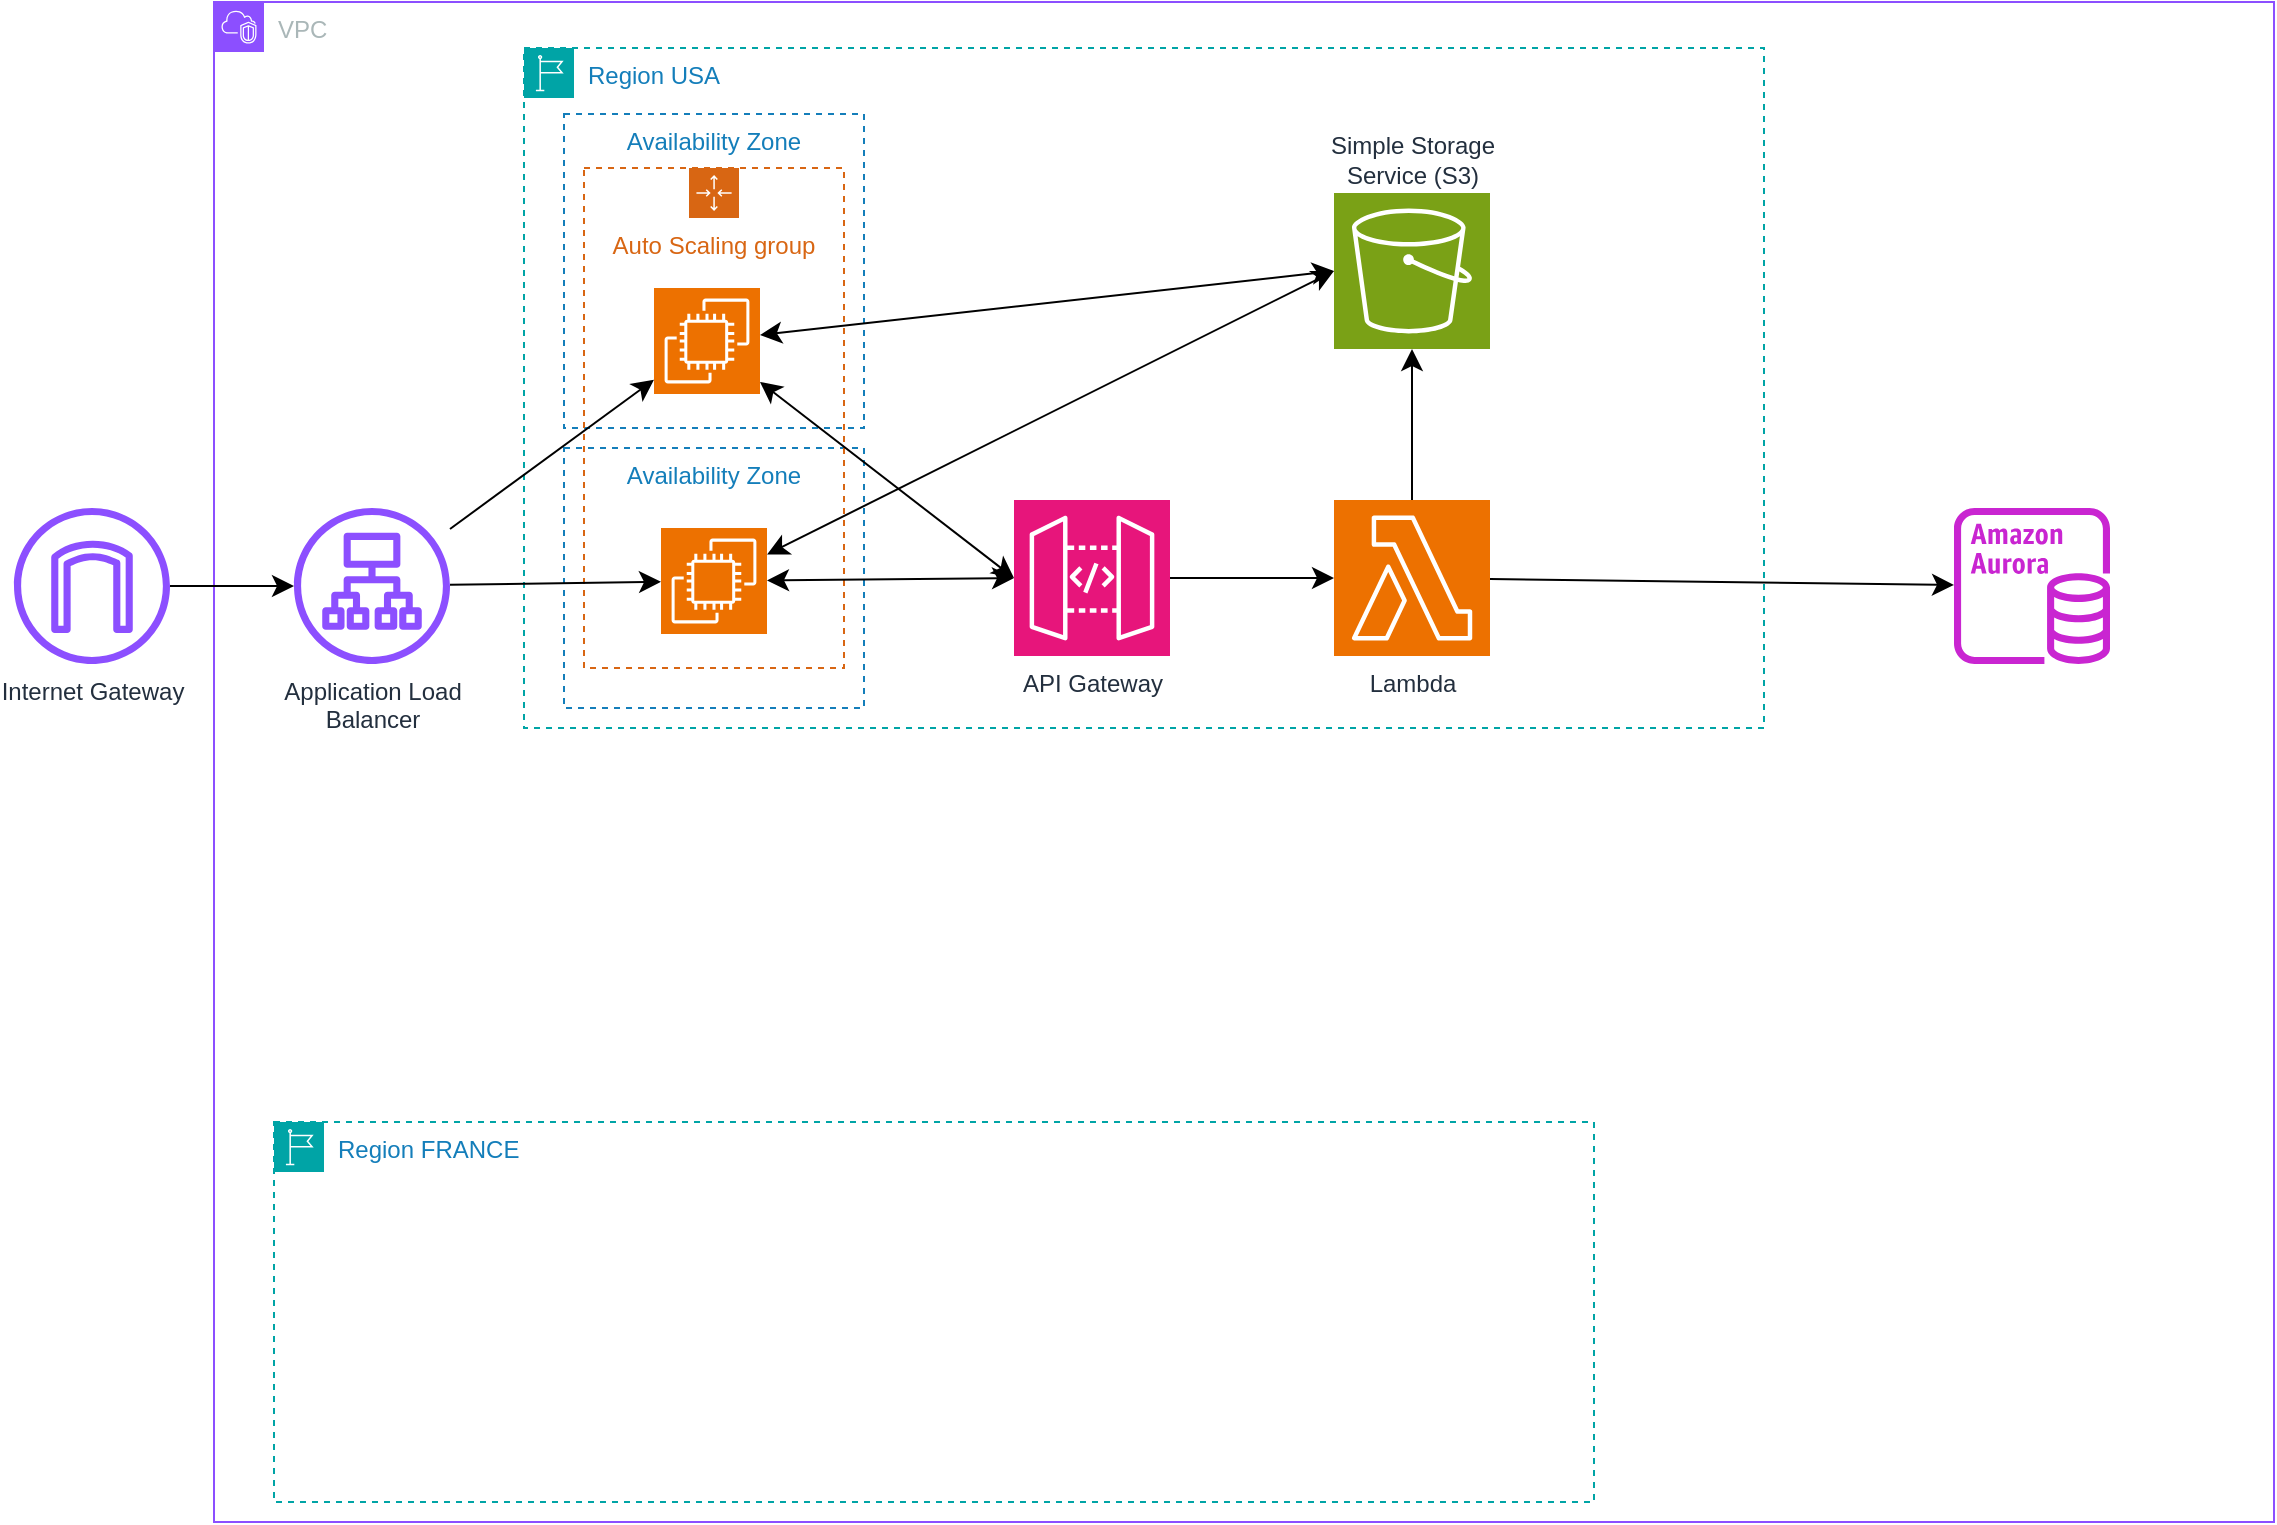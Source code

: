 <mxfile version="26.0.4">
  <diagram id="Ht1M8jgEwFfnCIfOTk4-" name="Page-1">
    <mxGraphModel dx="1434" dy="824" grid="1" gridSize="10" guides="1" tooltips="1" connect="1" arrows="1" fold="1" page="1" pageScale="1" pageWidth="1169" pageHeight="827" math="0" shadow="0">
      <root>
        <mxCell id="0" />
        <mxCell id="1" parent="0" />
        <mxCell id="S2NnFLnJoWz1vfSgh-SL-4" value="VPC" style="points=[[0,0],[0.25,0],[0.5,0],[0.75,0],[1,0],[1,0.25],[1,0.5],[1,0.75],[1,1],[0.75,1],[0.5,1],[0.25,1],[0,1],[0,0.75],[0,0.5],[0,0.25]];outlineConnect=0;gradientColor=none;html=1;whiteSpace=wrap;fontSize=12;fontStyle=0;container=1;pointerEvents=0;collapsible=0;recursiveResize=0;shape=mxgraph.aws4.group;grIcon=mxgraph.aws4.group_vpc2;strokeColor=#8C4FFF;fillColor=none;verticalAlign=top;align=left;spacingLeft=30;fontColor=#AAB7B8;dashed=0;" parent="1" vertex="1">
          <mxGeometry x="120" y="67" width="1030" height="760" as="geometry" />
        </mxCell>
        <mxCell id="S2NnFLnJoWz1vfSgh-SL-5" value="Region USA" style="points=[[0,0],[0.25,0],[0.5,0],[0.75,0],[1,0],[1,0.25],[1,0.5],[1,0.75],[1,1],[0.75,1],[0.5,1],[0.25,1],[0,1],[0,0.75],[0,0.5],[0,0.25]];outlineConnect=0;gradientColor=none;html=1;whiteSpace=wrap;fontSize=12;fontStyle=0;container=1;pointerEvents=0;collapsible=0;recursiveResize=0;shape=mxgraph.aws4.group;grIcon=mxgraph.aws4.group_region;strokeColor=#00A4A6;fillColor=none;verticalAlign=top;align=left;spacingLeft=30;fontColor=#147EBA;dashed=1;" parent="S2NnFLnJoWz1vfSgh-SL-4" vertex="1">
          <mxGeometry x="155" y="23" width="620" height="340" as="geometry" />
        </mxCell>
        <mxCell id="hwHYz0z9tD9XKouha8d3-1" value="Availability Zone" style="fillColor=none;strokeColor=#147EBA;dashed=1;verticalAlign=top;fontStyle=0;fontColor=#147EBA;whiteSpace=wrap;html=1;" vertex="1" parent="S2NnFLnJoWz1vfSgh-SL-5">
          <mxGeometry x="20" y="33" width="150" height="157" as="geometry" />
        </mxCell>
        <mxCell id="hwHYz0z9tD9XKouha8d3-2" value="Availability Zone" style="fillColor=none;strokeColor=#147EBA;dashed=1;verticalAlign=top;fontStyle=0;fontColor=#147EBA;whiteSpace=wrap;html=1;" vertex="1" parent="S2NnFLnJoWz1vfSgh-SL-5">
          <mxGeometry x="20" y="200" width="150" height="130" as="geometry" />
        </mxCell>
        <mxCell id="hwHYz0z9tD9XKouha8d3-3" value="Auto Scaling group" style="points=[[0,0],[0.25,0],[0.5,0],[0.75,0],[1,0],[1,0.25],[1,0.5],[1,0.75],[1,1],[0.75,1],[0.5,1],[0.25,1],[0,1],[0,0.75],[0,0.5],[0,0.25]];outlineConnect=0;gradientColor=none;html=1;whiteSpace=wrap;fontSize=12;fontStyle=0;container=1;pointerEvents=0;collapsible=0;recursiveResize=0;shape=mxgraph.aws4.groupCenter;grIcon=mxgraph.aws4.group_auto_scaling_group;grStroke=1;strokeColor=#D86613;fillColor=none;verticalAlign=top;align=center;fontColor=#D86613;dashed=1;spacingTop=25;" vertex="1" parent="S2NnFLnJoWz1vfSgh-SL-5">
          <mxGeometry x="30" y="60" width="130" height="250" as="geometry" />
        </mxCell>
        <mxCell id="hwHYz0z9tD9XKouha8d3-5" value="" style="sketch=0;points=[[0,0,0],[0.25,0,0],[0.5,0,0],[0.75,0,0],[1,0,0],[0,1,0],[0.25,1,0],[0.5,1,0],[0.75,1,0],[1,1,0],[0,0.25,0],[0,0.5,0],[0,0.75,0],[1,0.25,0],[1,0.5,0],[1,0.75,0]];outlineConnect=0;fontColor=#232F3E;fillColor=#ED7100;strokeColor=#ffffff;dashed=0;verticalLabelPosition=bottom;verticalAlign=top;align=center;html=1;fontSize=12;fontStyle=0;aspect=fixed;shape=mxgraph.aws4.resourceIcon;resIcon=mxgraph.aws4.ec2;" vertex="1" parent="hwHYz0z9tD9XKouha8d3-3">
          <mxGeometry x="35" y="60" width="53" height="53" as="geometry" />
        </mxCell>
        <mxCell id="hwHYz0z9tD9XKouha8d3-6" value="" style="sketch=0;points=[[0,0,0],[0.25,0,0],[0.5,0,0],[0.75,0,0],[1,0,0],[0,1,0],[0.25,1,0],[0.5,1,0],[0.75,1,0],[1,1,0],[0,0.25,0],[0,0.5,0],[0,0.75,0],[1,0.25,0],[1,0.5,0],[1,0.75,0]];outlineConnect=0;fontColor=#232F3E;fillColor=#ED7100;strokeColor=#ffffff;dashed=0;verticalLabelPosition=bottom;verticalAlign=top;align=center;html=1;fontSize=12;fontStyle=0;aspect=fixed;shape=mxgraph.aws4.resourceIcon;resIcon=mxgraph.aws4.ec2;" vertex="1" parent="hwHYz0z9tD9XKouha8d3-3">
          <mxGeometry x="38.5" y="180" width="53" height="53" as="geometry" />
        </mxCell>
        <mxCell id="hwHYz0z9tD9XKouha8d3-24" style="edgeStyle=none;curved=1;rounded=0;orthogonalLoop=1;jettySize=auto;html=1;fontSize=12;startSize=8;endSize=8;" edge="1" parent="S2NnFLnJoWz1vfSgh-SL-5" source="hwHYz0z9tD9XKouha8d3-16" target="S2NnFLnJoWz1vfSgh-SL-38">
          <mxGeometry relative="1" as="geometry" />
        </mxCell>
        <mxCell id="hwHYz0z9tD9XKouha8d3-16" value="&lt;div&gt;API Gateway&lt;/div&gt;" style="sketch=0;points=[[0,0,0],[0.25,0,0],[0.5,0,0],[0.75,0,0],[1,0,0],[0,1,0],[0.25,1,0],[0.5,1,0],[0.75,1,0],[1,1,0],[0,0.25,0],[0,0.5,0],[0,0.75,0],[1,0.25,0],[1,0.5,0],[1,0.75,0]];outlineConnect=0;fontColor=#232F3E;fillColor=#E7157B;strokeColor=#ffffff;dashed=0;verticalLabelPosition=bottom;verticalAlign=top;align=center;html=1;fontSize=12;fontStyle=0;aspect=fixed;shape=mxgraph.aws4.resourceIcon;resIcon=mxgraph.aws4.api_gateway;" vertex="1" parent="S2NnFLnJoWz1vfSgh-SL-5">
          <mxGeometry x="245" y="226" width="78" height="78" as="geometry" />
        </mxCell>
        <mxCell id="S2NnFLnJoWz1vfSgh-SL-38" value="Lambda" style="sketch=0;points=[[0,0,0],[0.25,0,0],[0.5,0,0],[0.75,0,0],[1,0,0],[0,1,0],[0.25,1,0],[0.5,1,0],[0.75,1,0],[1,1,0],[0,0.25,0],[0,0.5,0],[0,0.75,0],[1,0.25,0],[1,0.5,0],[1,0.75,0]];outlineConnect=0;fontColor=#232F3E;fillColor=#ED7100;strokeColor=#ffffff;dashed=0;verticalLabelPosition=bottom;verticalAlign=top;align=center;html=1;fontSize=12;fontStyle=0;aspect=fixed;shape=mxgraph.aws4.resourceIcon;resIcon=mxgraph.aws4.lambda;" parent="S2NnFLnJoWz1vfSgh-SL-5" vertex="1">
          <mxGeometry x="405" y="226" width="78" height="78" as="geometry" />
        </mxCell>
        <mxCell id="hwHYz0z9tD9XKouha8d3-18" value="&lt;div&gt;Simple Storage&lt;/div&gt;&lt;div&gt;Service (S3)&lt;br&gt;&lt;/div&gt;" style="sketch=0;points=[[0,0,0],[0.25,0,0],[0.5,0,0],[0.75,0,0],[1,0,0],[0,1,0],[0.25,1,0],[0.5,1,0],[0.75,1,0],[1,1,0],[0,0.25,0],[0,0.5,0],[0,0.75,0],[1,0.25,0],[1,0.5,0],[1,0.75,0]];outlineConnect=0;fontColor=#232F3E;fillColor=#7AA116;strokeColor=#ffffff;dashed=0;verticalLabelPosition=top;verticalAlign=bottom;align=center;html=1;fontSize=12;fontStyle=0;aspect=fixed;shape=mxgraph.aws4.resourceIcon;resIcon=mxgraph.aws4.s3;labelPosition=center;" vertex="1" parent="S2NnFLnJoWz1vfSgh-SL-5">
          <mxGeometry x="405" y="72.5" width="78" height="78" as="geometry" />
        </mxCell>
        <mxCell id="hwHYz0z9tD9XKouha8d3-22" style="edgeStyle=none;curved=1;rounded=0;orthogonalLoop=1;jettySize=auto;html=1;entryX=0;entryY=0.5;entryDx=0;entryDy=0;entryPerimeter=0;fontSize=12;startSize=8;endSize=8;startArrow=classic;startFill=1;" edge="1" parent="S2NnFLnJoWz1vfSgh-SL-5" source="hwHYz0z9tD9XKouha8d3-6" target="hwHYz0z9tD9XKouha8d3-16">
          <mxGeometry relative="1" as="geometry" />
        </mxCell>
        <mxCell id="hwHYz0z9tD9XKouha8d3-23" style="edgeStyle=none;curved=1;rounded=0;orthogonalLoop=1;jettySize=auto;html=1;entryX=0;entryY=0.5;entryDx=0;entryDy=0;entryPerimeter=0;fontSize=12;startSize=8;endSize=8;startArrow=classic;startFill=1;" edge="1" parent="S2NnFLnJoWz1vfSgh-SL-5" source="hwHYz0z9tD9XKouha8d3-5" target="hwHYz0z9tD9XKouha8d3-16">
          <mxGeometry relative="1" as="geometry" />
        </mxCell>
        <mxCell id="hwHYz0z9tD9XKouha8d3-26" style="edgeStyle=none;curved=1;rounded=0;orthogonalLoop=1;jettySize=auto;html=1;entryX=0;entryY=0.5;entryDx=0;entryDy=0;entryPerimeter=0;fontSize=12;startSize=8;endSize=8;startArrow=classic;startFill=1;" edge="1" parent="S2NnFLnJoWz1vfSgh-SL-5" source="hwHYz0z9tD9XKouha8d3-5" target="hwHYz0z9tD9XKouha8d3-18">
          <mxGeometry relative="1" as="geometry" />
        </mxCell>
        <mxCell id="hwHYz0z9tD9XKouha8d3-27" style="edgeStyle=none;curved=1;rounded=0;orthogonalLoop=1;jettySize=auto;html=1;entryX=0;entryY=0.5;entryDx=0;entryDy=0;entryPerimeter=0;fontSize=12;startSize=8;endSize=8;startArrow=classic;startFill=1;" edge="1" parent="S2NnFLnJoWz1vfSgh-SL-5" source="hwHYz0z9tD9XKouha8d3-6" target="hwHYz0z9tD9XKouha8d3-18">
          <mxGeometry relative="1" as="geometry" />
        </mxCell>
        <mxCell id="hwHYz0z9tD9XKouha8d3-29" style="edgeStyle=none;curved=1;rounded=0;orthogonalLoop=1;jettySize=auto;html=1;entryX=0.5;entryY=1;entryDx=0;entryDy=0;entryPerimeter=0;fontSize=12;startSize=8;endSize=8;" edge="1" parent="S2NnFLnJoWz1vfSgh-SL-5" source="S2NnFLnJoWz1vfSgh-SL-38" target="hwHYz0z9tD9XKouha8d3-18">
          <mxGeometry relative="1" as="geometry" />
        </mxCell>
        <mxCell id="S2NnFLnJoWz1vfSgh-SL-7" value="Region FRANCE" style="points=[[0,0],[0.25,0],[0.5,0],[0.75,0],[1,0],[1,0.25],[1,0.5],[1,0.75],[1,1],[0.75,1],[0.5,1],[0.25,1],[0,1],[0,0.75],[0,0.5],[0,0.25]];outlineConnect=0;gradientColor=none;html=1;whiteSpace=wrap;fontSize=12;fontStyle=0;container=1;pointerEvents=0;collapsible=0;recursiveResize=0;shape=mxgraph.aws4.group;grIcon=mxgraph.aws4.group_region;strokeColor=#00A4A6;fillColor=none;verticalAlign=top;align=left;spacingLeft=30;fontColor=#147EBA;dashed=1;" parent="S2NnFLnJoWz1vfSgh-SL-4" vertex="1">
          <mxGeometry x="30" y="560" width="660" height="190" as="geometry" />
        </mxCell>
        <mxCell id="S2NnFLnJoWz1vfSgh-SL-20" value="" style="sketch=0;outlineConnect=0;fontColor=#232F3E;gradientColor=none;fillColor=#C925D1;strokeColor=none;dashed=0;verticalLabelPosition=bottom;verticalAlign=top;align=center;html=1;fontSize=12;fontStyle=0;aspect=fixed;pointerEvents=1;shape=mxgraph.aws4.aurora_instance;" parent="S2NnFLnJoWz1vfSgh-SL-4" vertex="1">
          <mxGeometry x="870" y="253" width="78" height="78" as="geometry" />
        </mxCell>
        <mxCell id="hwHYz0z9tD9XKouha8d3-20" style="edgeStyle=none;curved=1;rounded=0;orthogonalLoop=1;jettySize=auto;html=1;fontSize=12;startSize=8;endSize=8;" edge="1" parent="S2NnFLnJoWz1vfSgh-SL-4" source="hwHYz0z9tD9XKouha8d3-11" target="hwHYz0z9tD9XKouha8d3-5">
          <mxGeometry relative="1" as="geometry" />
        </mxCell>
        <mxCell id="hwHYz0z9tD9XKouha8d3-21" style="edgeStyle=none;curved=1;rounded=0;orthogonalLoop=1;jettySize=auto;html=1;fontSize=12;startSize=8;endSize=8;" edge="1" parent="S2NnFLnJoWz1vfSgh-SL-4" source="hwHYz0z9tD9XKouha8d3-11" target="hwHYz0z9tD9XKouha8d3-6">
          <mxGeometry relative="1" as="geometry" />
        </mxCell>
        <mxCell id="hwHYz0z9tD9XKouha8d3-11" value="&lt;div&gt;Application Load&lt;/div&gt;&lt;div&gt;Balancer&lt;/div&gt;" style="sketch=0;outlineConnect=0;fontColor=#232F3E;gradientColor=none;fillColor=#8C4FFF;strokeColor=none;dashed=0;verticalLabelPosition=bottom;verticalAlign=top;align=center;html=1;fontSize=12;fontStyle=0;aspect=fixed;pointerEvents=1;shape=mxgraph.aws4.application_load_balancer;" vertex="1" parent="S2NnFLnJoWz1vfSgh-SL-4">
          <mxGeometry x="40" y="253" width="78" height="78" as="geometry" />
        </mxCell>
        <mxCell id="hwHYz0z9tD9XKouha8d3-28" style="edgeStyle=none;curved=1;rounded=0;orthogonalLoop=1;jettySize=auto;html=1;fontSize=12;startSize=8;endSize=8;" edge="1" parent="S2NnFLnJoWz1vfSgh-SL-4" source="S2NnFLnJoWz1vfSgh-SL-38" target="S2NnFLnJoWz1vfSgh-SL-20">
          <mxGeometry relative="1" as="geometry" />
        </mxCell>
        <mxCell id="hwHYz0z9tD9XKouha8d3-19" style="edgeStyle=none;curved=1;rounded=0;orthogonalLoop=1;jettySize=auto;html=1;fontSize=12;startSize=8;endSize=8;" edge="1" parent="1" source="hwHYz0z9tD9XKouha8d3-9" target="hwHYz0z9tD9XKouha8d3-11">
          <mxGeometry relative="1" as="geometry" />
        </mxCell>
        <mxCell id="hwHYz0z9tD9XKouha8d3-9" value="&lt;div&gt;Internet Gateway&lt;/div&gt;" style="sketch=0;outlineConnect=0;fontColor=#232F3E;gradientColor=none;fillColor=#8C4FFF;strokeColor=none;dashed=0;verticalLabelPosition=bottom;verticalAlign=top;align=center;html=1;fontSize=12;fontStyle=0;aspect=fixed;pointerEvents=1;shape=mxgraph.aws4.internet_gateway;" vertex="1" parent="1">
          <mxGeometry x="20" y="320" width="78" height="78" as="geometry" />
        </mxCell>
      </root>
    </mxGraphModel>
  </diagram>
</mxfile>
